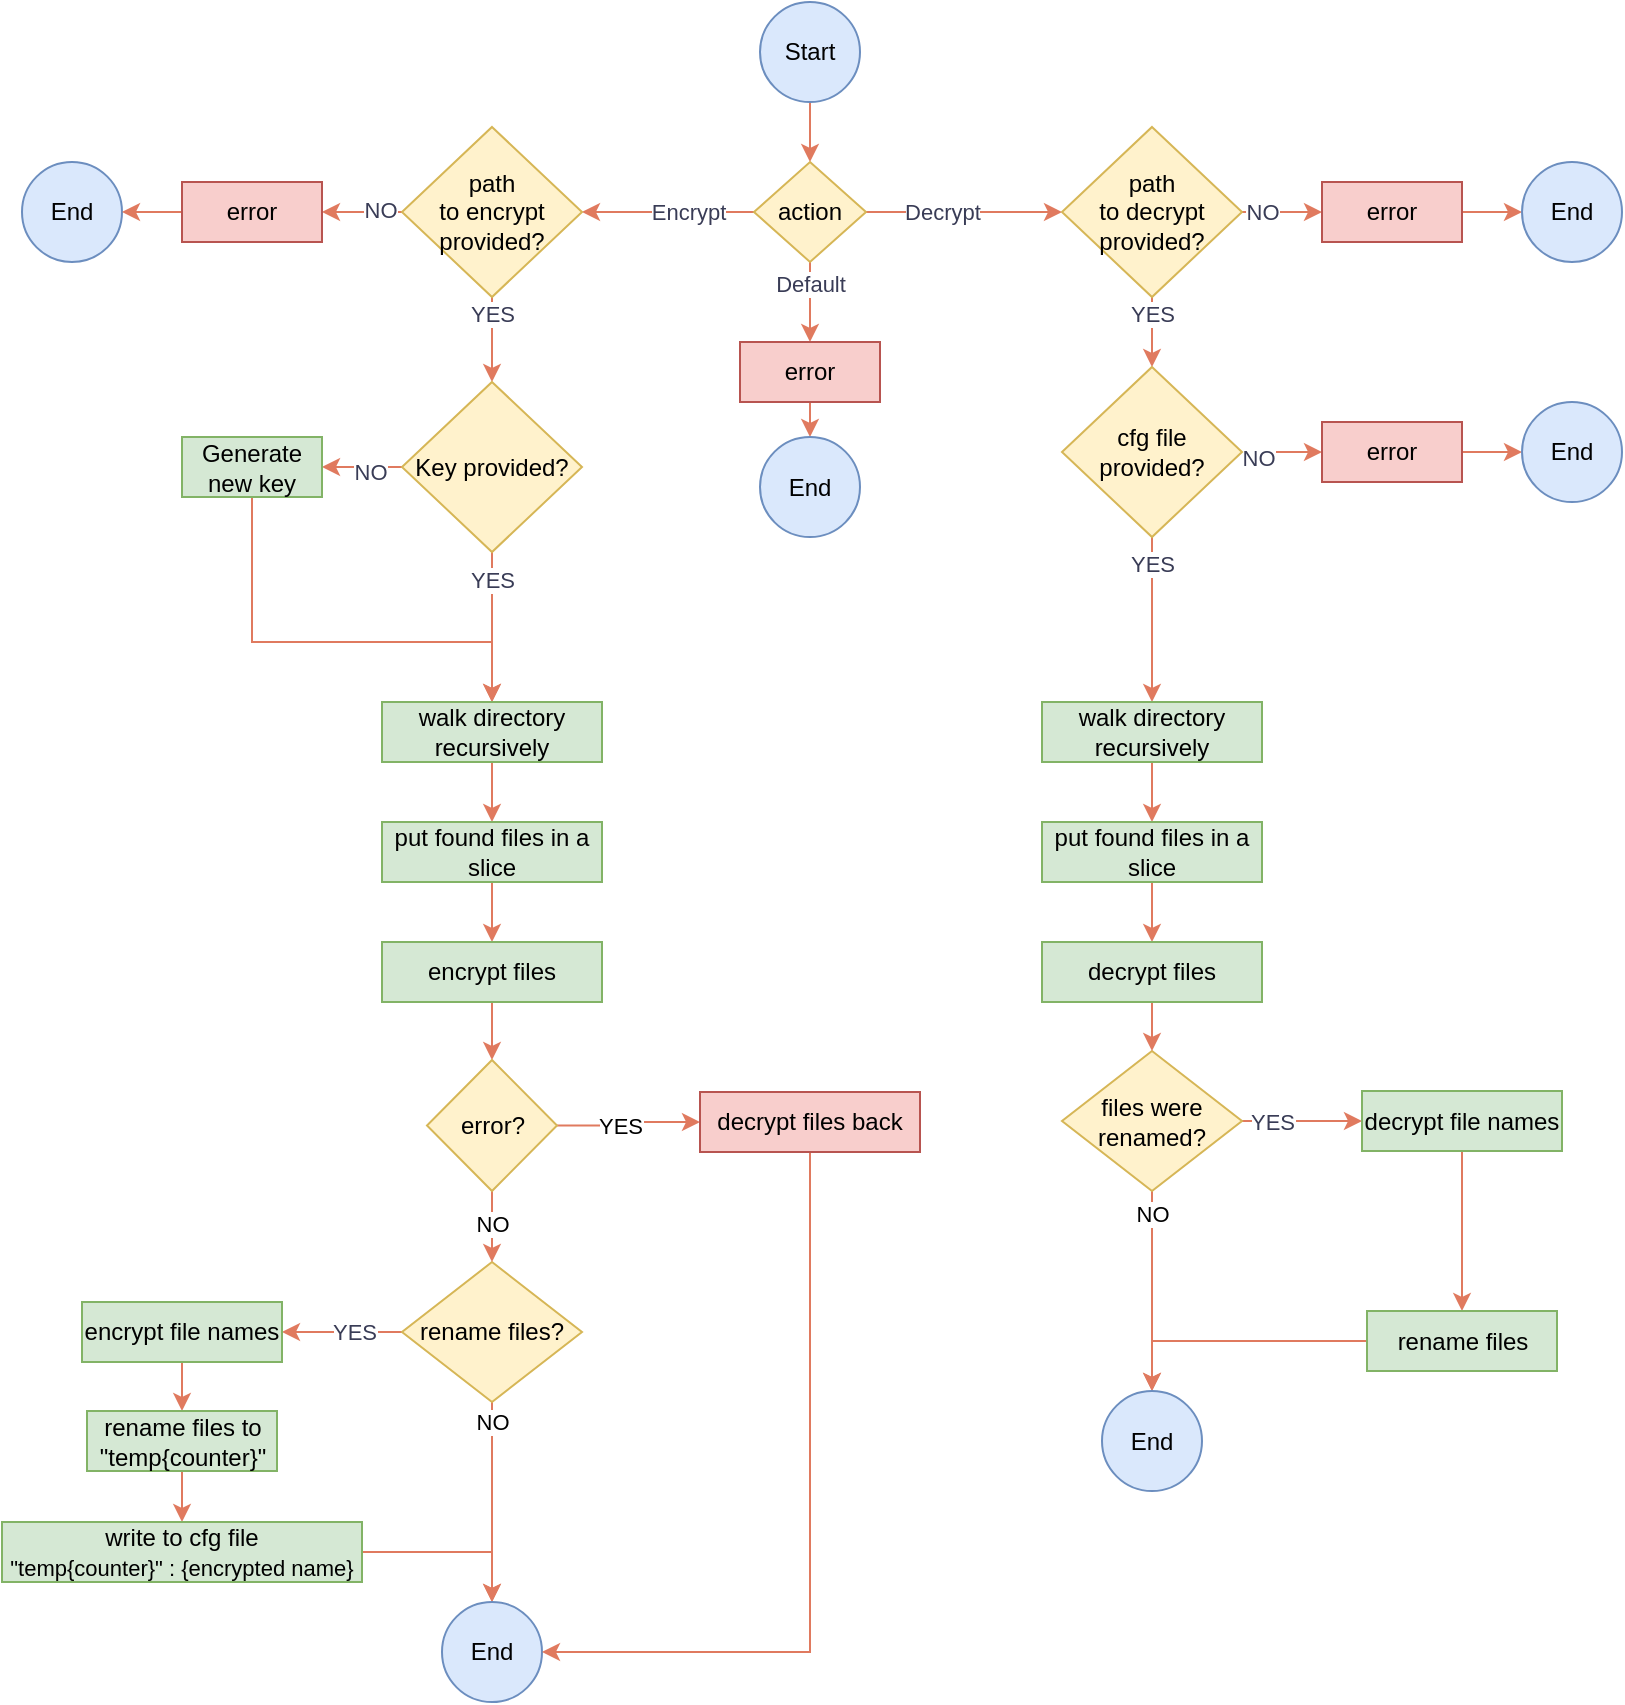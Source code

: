 <mxfile version="22.1.17" type="device">
  <diagram name="Page-1" id="-zsq0LV_eUAgKs3GXp5K">
    <mxGraphModel dx="1434" dy="762" grid="1" gridSize="10" guides="1" tooltips="1" connect="1" arrows="1" fold="1" page="1" pageScale="1" pageWidth="827" pageHeight="1169" math="0" shadow="0">
      <root>
        <mxCell id="0" />
        <mxCell id="1" parent="0" />
        <mxCell id="7VTxH0GLKJcpPCkZ8lJP-10" style="edgeStyle=orthogonalEdgeStyle;rounded=0;orthogonalLoop=1;jettySize=auto;html=1;entryX=0.5;entryY=0;entryDx=0;entryDy=0;labelBackgroundColor=none;strokeColor=#E07A5F;fontColor=default;" parent="1" source="7VTxH0GLKJcpPCkZ8lJP-1" target="7VTxH0GLKJcpPCkZ8lJP-2" edge="1">
          <mxGeometry relative="1" as="geometry" />
        </mxCell>
        <mxCell id="7VTxH0GLKJcpPCkZ8lJP-1" value="Start" style="ellipse;whiteSpace=wrap;html=1;aspect=fixed;labelBackgroundColor=none;fillColor=#dae8fc;strokeColor=#6c8ebf;" parent="1" vertex="1">
          <mxGeometry x="389" y="10" width="50" height="50" as="geometry" />
        </mxCell>
        <mxCell id="7VTxH0GLKJcpPCkZ8lJP-4" style="edgeStyle=orthogonalEdgeStyle;rounded=0;orthogonalLoop=1;jettySize=auto;html=1;entryX=1;entryY=0.5;entryDx=0;entryDy=0;labelBackgroundColor=none;strokeColor=#E07A5F;fontColor=default;" parent="1" source="7VTxH0GLKJcpPCkZ8lJP-2" target="7VTxH0GLKJcpPCkZ8lJP-13" edge="1">
          <mxGeometry relative="1" as="geometry">
            <mxPoint x="290" y="115" as="targetPoint" />
          </mxGeometry>
        </mxCell>
        <mxCell id="7VTxH0GLKJcpPCkZ8lJP-12" value="Encrypt" style="edgeLabel;html=1;align=center;verticalAlign=middle;resizable=0;points=[];fontColor=#393C56;" parent="7VTxH0GLKJcpPCkZ8lJP-4" vertex="1" connectable="0">
          <mxGeometry x="-0.542" y="-2" relative="1" as="geometry">
            <mxPoint x="-14" y="2" as="offset" />
          </mxGeometry>
        </mxCell>
        <mxCell id="7VTxH0GLKJcpPCkZ8lJP-7" style="edgeStyle=orthogonalEdgeStyle;rounded=0;orthogonalLoop=1;jettySize=auto;html=1;entryX=0;entryY=0.5;entryDx=0;entryDy=0;labelBackgroundColor=none;strokeColor=#E07A5F;fontColor=default;" parent="1" source="7VTxH0GLKJcpPCkZ8lJP-2" target="7VTxH0GLKJcpPCkZ8lJP-71" edge="1">
          <mxGeometry relative="1" as="geometry">
            <mxPoint x="540" y="115" as="targetPoint" />
          </mxGeometry>
        </mxCell>
        <mxCell id="7VTxH0GLKJcpPCkZ8lJP-11" value="&lt;div&gt;Decrypt&lt;/div&gt;" style="edgeLabel;html=1;align=center;verticalAlign=middle;resizable=0;points=[];fontColor=#393C56;" parent="7VTxH0GLKJcpPCkZ8lJP-7" vertex="1" connectable="0">
          <mxGeometry x="-0.449" y="3" relative="1" as="geometry">
            <mxPoint x="11" y="3" as="offset" />
          </mxGeometry>
        </mxCell>
        <mxCell id="7VTxH0GLKJcpPCkZ8lJP-42" style="edgeStyle=orthogonalEdgeStyle;rounded=0;orthogonalLoop=1;jettySize=auto;html=1;entryX=0.5;entryY=0;entryDx=0;entryDy=0;strokeColor=#E07A5F;fontColor=#393C56;fillColor=#F2CC8F;" parent="1" source="7VTxH0GLKJcpPCkZ8lJP-2" target="7VTxH0GLKJcpPCkZ8lJP-44" edge="1">
          <mxGeometry relative="1" as="geometry">
            <mxPoint x="414" y="180" as="targetPoint" />
          </mxGeometry>
        </mxCell>
        <mxCell id="7VTxH0GLKJcpPCkZ8lJP-43" value="Default" style="edgeLabel;html=1;align=center;verticalAlign=middle;resizable=0;points=[];fontColor=#393C56;" parent="7VTxH0GLKJcpPCkZ8lJP-42" vertex="1" connectable="0">
          <mxGeometry x="-0.45" y="-1" relative="1" as="geometry">
            <mxPoint x="1" as="offset" />
          </mxGeometry>
        </mxCell>
        <mxCell id="7VTxH0GLKJcpPCkZ8lJP-2" value="action" style="rhombus;whiteSpace=wrap;html=1;fillColor=#fff2cc;strokeColor=#d6b656;labelBackgroundColor=none;" parent="1" vertex="1">
          <mxGeometry x="386" y="90" width="56" height="50" as="geometry" />
        </mxCell>
        <mxCell id="7VTxH0GLKJcpPCkZ8lJP-18" style="edgeStyle=orthogonalEdgeStyle;rounded=0;orthogonalLoop=1;jettySize=auto;html=1;entryX=0.5;entryY=0;entryDx=0;entryDy=0;strokeColor=#E07A5F;fontColor=#393C56;fillColor=#F2CC8F;" parent="1" source="7VTxH0GLKJcpPCkZ8lJP-13" target="7VTxH0GLKJcpPCkZ8lJP-17" edge="1">
          <mxGeometry relative="1" as="geometry" />
        </mxCell>
        <mxCell id="7VTxH0GLKJcpPCkZ8lJP-40" value="YES" style="edgeLabel;html=1;align=center;verticalAlign=middle;resizable=0;points=[];fontColor=#393C56;" parent="7VTxH0GLKJcpPCkZ8lJP-18" vertex="1" connectable="0">
          <mxGeometry x="-0.6" y="-2" relative="1" as="geometry">
            <mxPoint x="2" as="offset" />
          </mxGeometry>
        </mxCell>
        <mxCell id="7VTxH0GLKJcpPCkZ8lJP-23" style="edgeStyle=orthogonalEdgeStyle;rounded=0;orthogonalLoop=1;jettySize=auto;html=1;entryX=1;entryY=0.5;entryDx=0;entryDy=0;strokeColor=#E07A5F;fontColor=#393C56;fillColor=#F2CC8F;" parent="1" source="7VTxH0GLKJcpPCkZ8lJP-13" target="7VTxH0GLKJcpPCkZ8lJP-22" edge="1">
          <mxGeometry relative="1" as="geometry" />
        </mxCell>
        <mxCell id="7VTxH0GLKJcpPCkZ8lJP-25" value="NO" style="edgeLabel;html=1;align=center;verticalAlign=middle;resizable=0;points=[];fontColor=#393C56;" parent="7VTxH0GLKJcpPCkZ8lJP-23" vertex="1" connectable="0">
          <mxGeometry x="-0.45" y="-1" relative="1" as="geometry">
            <mxPoint as="offset" />
          </mxGeometry>
        </mxCell>
        <mxCell id="7VTxH0GLKJcpPCkZ8lJP-13" value="&lt;div&gt;path&lt;/div&gt;&lt;div&gt;to encrypt provided?&lt;br&gt;&lt;/div&gt;" style="rhombus;whiteSpace=wrap;html=1;strokeColor=#d6b656;fillColor=#fff2cc;" parent="1" vertex="1">
          <mxGeometry x="210" y="72.5" width="90" height="85" as="geometry" />
        </mxCell>
        <mxCell id="7VTxH0GLKJcpPCkZ8lJP-29" style="edgeStyle=orthogonalEdgeStyle;rounded=0;orthogonalLoop=1;jettySize=auto;html=1;entryX=1;entryY=0.5;entryDx=0;entryDy=0;strokeColor=#E07A5F;fontColor=#393C56;fillColor=#F2CC8F;" parent="1" source="7VTxH0GLKJcpPCkZ8lJP-17" target="7VTxH0GLKJcpPCkZ8lJP-28" edge="1">
          <mxGeometry relative="1" as="geometry" />
        </mxCell>
        <mxCell id="7VTxH0GLKJcpPCkZ8lJP-33" value="&lt;div&gt;NO&lt;/div&gt;" style="edgeLabel;html=1;align=center;verticalAlign=middle;resizable=0;points=[];fontColor=#393C56;" parent="7VTxH0GLKJcpPCkZ8lJP-29" vertex="1" connectable="0">
          <mxGeometry x="-0.2" y="2" relative="1" as="geometry">
            <mxPoint as="offset" />
          </mxGeometry>
        </mxCell>
        <mxCell id="7VTxH0GLKJcpPCkZ8lJP-36" style="edgeStyle=orthogonalEdgeStyle;rounded=0;orthogonalLoop=1;jettySize=auto;html=1;entryX=0.5;entryY=0;entryDx=0;entryDy=0;strokeColor=#E07A5F;fontColor=#393C56;fillColor=#F2CC8F;" parent="1" source="7VTxH0GLKJcpPCkZ8lJP-17" target="7VTxH0GLKJcpPCkZ8lJP-50" edge="1">
          <mxGeometry relative="1" as="geometry">
            <mxPoint x="255" y="340" as="targetPoint" />
          </mxGeometry>
        </mxCell>
        <mxCell id="7VTxH0GLKJcpPCkZ8lJP-39" value="YES" style="edgeLabel;html=1;align=center;verticalAlign=middle;resizable=0;points=[];fontColor=#393C56;" parent="7VTxH0GLKJcpPCkZ8lJP-36" vertex="1" connectable="0">
          <mxGeometry x="-0.636" y="-3" relative="1" as="geometry">
            <mxPoint x="3" as="offset" />
          </mxGeometry>
        </mxCell>
        <mxCell id="7VTxH0GLKJcpPCkZ8lJP-17" value="Key provided?" style="rhombus;whiteSpace=wrap;html=1;strokeColor=#d6b656;fillColor=#fff2cc;" parent="1" vertex="1">
          <mxGeometry x="210" y="200" width="90" height="85" as="geometry" />
        </mxCell>
        <mxCell id="7VTxH0GLKJcpPCkZ8lJP-20" value="End" style="ellipse;whiteSpace=wrap;html=1;aspect=fixed;labelBackgroundColor=none;fillColor=#dae8fc;strokeColor=#6c8ebf;" parent="1" vertex="1">
          <mxGeometry x="20" y="90" width="50" height="50" as="geometry" />
        </mxCell>
        <mxCell id="7VTxH0GLKJcpPCkZ8lJP-26" style="edgeStyle=orthogonalEdgeStyle;rounded=0;orthogonalLoop=1;jettySize=auto;html=1;entryX=1;entryY=0.5;entryDx=0;entryDy=0;strokeColor=#E07A5F;fontColor=#393C56;fillColor=#F2CC8F;" parent="1" source="7VTxH0GLKJcpPCkZ8lJP-22" target="7VTxH0GLKJcpPCkZ8lJP-20" edge="1">
          <mxGeometry relative="1" as="geometry" />
        </mxCell>
        <mxCell id="7VTxH0GLKJcpPCkZ8lJP-22" value="error" style="rounded=0;whiteSpace=wrap;html=1;strokeColor=#b85450;fillColor=#f8cecc;" parent="1" vertex="1">
          <mxGeometry x="100" y="100" width="70" height="30" as="geometry" />
        </mxCell>
        <mxCell id="7VTxH0GLKJcpPCkZ8lJP-38" style="edgeStyle=orthogonalEdgeStyle;rounded=0;orthogonalLoop=1;jettySize=auto;html=1;exitX=0.5;exitY=1;exitDx=0;exitDy=0;entryX=0.5;entryY=0;entryDx=0;entryDy=0;strokeColor=#E07A5F;fontColor=#393C56;fillColor=#F2CC8F;" parent="1" source="7VTxH0GLKJcpPCkZ8lJP-28" target="7VTxH0GLKJcpPCkZ8lJP-50" edge="1">
          <mxGeometry relative="1" as="geometry">
            <mxPoint x="135" y="285" as="targetPoint" />
            <Array as="points">
              <mxPoint x="135" y="330" />
              <mxPoint x="255" y="330" />
            </Array>
          </mxGeometry>
        </mxCell>
        <mxCell id="7VTxH0GLKJcpPCkZ8lJP-28" value="Generate new key" style="rounded=0;whiteSpace=wrap;html=1;strokeColor=#82b366;fillColor=#d5e8d4;" parent="1" vertex="1">
          <mxGeometry x="100" y="227.5" width="70" height="30" as="geometry" />
        </mxCell>
        <mxCell id="7VTxH0GLKJcpPCkZ8lJP-47" style="edgeStyle=orthogonalEdgeStyle;rounded=0;orthogonalLoop=1;jettySize=auto;html=1;exitX=0.5;exitY=1;exitDx=0;exitDy=0;entryX=0.5;entryY=0;entryDx=0;entryDy=0;strokeColor=#E07A5F;fontColor=#393C56;fillColor=#F2CC8F;" parent="1" source="7VTxH0GLKJcpPCkZ8lJP-44" target="7VTxH0GLKJcpPCkZ8lJP-46" edge="1">
          <mxGeometry relative="1" as="geometry" />
        </mxCell>
        <mxCell id="7VTxH0GLKJcpPCkZ8lJP-44" value="error" style="rounded=0;whiteSpace=wrap;html=1;strokeColor=#b85450;fillColor=#f8cecc;" parent="1" vertex="1">
          <mxGeometry x="379" y="180" width="70" height="30" as="geometry" />
        </mxCell>
        <mxCell id="7VTxH0GLKJcpPCkZ8lJP-46" value="End" style="ellipse;whiteSpace=wrap;html=1;aspect=fixed;labelBackgroundColor=none;fillColor=#dae8fc;strokeColor=#6c8ebf;" parent="1" vertex="1">
          <mxGeometry x="389" y="227.5" width="50" height="50" as="geometry" />
        </mxCell>
        <mxCell id="7VTxH0GLKJcpPCkZ8lJP-53" value="" style="edgeStyle=orthogonalEdgeStyle;rounded=0;orthogonalLoop=1;jettySize=auto;html=1;strokeColor=#E07A5F;fontColor=#393C56;fillColor=#F2CC8F;" parent="1" source="7VTxH0GLKJcpPCkZ8lJP-50" target="7VTxH0GLKJcpPCkZ8lJP-52" edge="1">
          <mxGeometry relative="1" as="geometry" />
        </mxCell>
        <mxCell id="7VTxH0GLKJcpPCkZ8lJP-50" value="walk directory recursively" style="rounded=0;whiteSpace=wrap;html=1;strokeColor=#82b366;fillColor=#d5e8d4;" parent="1" vertex="1">
          <mxGeometry x="200" y="360" width="110" height="30" as="geometry" />
        </mxCell>
        <mxCell id="xogNGDqPY7WKVePX1rSe-1" style="edgeStyle=orthogonalEdgeStyle;rounded=0;orthogonalLoop=1;jettySize=auto;html=1;entryX=0.5;entryY=0;entryDx=0;entryDy=0;strokeColor=#E07A5F;" parent="1" source="7VTxH0GLKJcpPCkZ8lJP-52" target="7VTxH0GLKJcpPCkZ8lJP-66" edge="1">
          <mxGeometry relative="1" as="geometry" />
        </mxCell>
        <mxCell id="7VTxH0GLKJcpPCkZ8lJP-52" value="put found files in a slice" style="rounded=0;whiteSpace=wrap;html=1;strokeColor=#82b366;fillColor=#d5e8d4;" parent="1" vertex="1">
          <mxGeometry x="200" y="420" width="110" height="30" as="geometry" />
        </mxCell>
        <mxCell id="7VTxH0GLKJcpPCkZ8lJP-58" style="edgeStyle=orthogonalEdgeStyle;rounded=0;orthogonalLoop=1;jettySize=auto;html=1;entryX=1;entryY=0.5;entryDx=0;entryDy=0;strokeColor=#E07A5F;fontColor=#393C56;fillColor=#F2CC8F;" parent="1" source="7VTxH0GLKJcpPCkZ8lJP-54" target="7VTxH0GLKJcpPCkZ8lJP-56" edge="1">
          <mxGeometry relative="1" as="geometry" />
        </mxCell>
        <mxCell id="7VTxH0GLKJcpPCkZ8lJP-59" value="YES" style="edgeLabel;html=1;align=center;verticalAlign=middle;resizable=0;points=[];fontColor=#393C56;" parent="7VTxH0GLKJcpPCkZ8lJP-58" vertex="1" connectable="0">
          <mxGeometry x="-0.55" y="-4" relative="1" as="geometry">
            <mxPoint x="-11" y="4" as="offset" />
          </mxGeometry>
        </mxCell>
        <mxCell id="xogNGDqPY7WKVePX1rSe-3" style="edgeStyle=orthogonalEdgeStyle;rounded=0;orthogonalLoop=1;jettySize=auto;html=1;entryX=0.5;entryY=0;entryDx=0;entryDy=0;strokeColor=#E07A5F;" parent="1" source="7VTxH0GLKJcpPCkZ8lJP-54" target="7VTxH0GLKJcpPCkZ8lJP-77" edge="1">
          <mxGeometry relative="1" as="geometry" />
        </mxCell>
        <mxCell id="xogNGDqPY7WKVePX1rSe-4" value="NO" style="edgeLabel;html=1;align=center;verticalAlign=middle;resizable=0;points=[];" parent="xogNGDqPY7WKVePX1rSe-3" vertex="1" connectable="0">
          <mxGeometry x="-0.58" y="-1" relative="1" as="geometry">
            <mxPoint x="1" y="-11" as="offset" />
          </mxGeometry>
        </mxCell>
        <mxCell id="7VTxH0GLKJcpPCkZ8lJP-54" value="rename files?" style="rhombus;whiteSpace=wrap;html=1;strokeColor=#d6b656;fillColor=#fff2cc;" parent="1" vertex="1">
          <mxGeometry x="210" y="640" width="90" height="70" as="geometry" />
        </mxCell>
        <mxCell id="7VTxH0GLKJcpPCkZ8lJP-61" style="edgeStyle=orthogonalEdgeStyle;rounded=0;orthogonalLoop=1;jettySize=auto;html=1;entryX=0.5;entryY=0;entryDx=0;entryDy=0;strokeColor=#E07A5F;fontColor=#393C56;fillColor=#F2CC8F;" parent="1" source="7VTxH0GLKJcpPCkZ8lJP-56" target="7VTxH0GLKJcpPCkZ8lJP-57" edge="1">
          <mxGeometry relative="1" as="geometry" />
        </mxCell>
        <mxCell id="7VTxH0GLKJcpPCkZ8lJP-56" value="encrypt file names" style="rounded=0;whiteSpace=wrap;html=1;strokeColor=#82b366;fillColor=#d5e8d4;" parent="1" vertex="1">
          <mxGeometry x="50" y="660" width="100" height="30" as="geometry" />
        </mxCell>
        <mxCell id="7VTxH0GLKJcpPCkZ8lJP-65" style="edgeStyle=orthogonalEdgeStyle;rounded=0;orthogonalLoop=1;jettySize=auto;html=1;exitX=0.5;exitY=1;exitDx=0;exitDy=0;entryX=0.5;entryY=0;entryDx=0;entryDy=0;strokeColor=#E07A5F;fontColor=#393C56;fillColor=#F2CC8F;" parent="1" source="7VTxH0GLKJcpPCkZ8lJP-57" target="7VTxH0GLKJcpPCkZ8lJP-62" edge="1">
          <mxGeometry relative="1" as="geometry" />
        </mxCell>
        <mxCell id="7VTxH0GLKJcpPCkZ8lJP-57" value="rename files to &quot;temp{counter}&quot;" style="rounded=0;whiteSpace=wrap;html=1;strokeColor=#82b366;fillColor=#d5e8d4;" parent="1" vertex="1">
          <mxGeometry x="52.5" y="714.5" width="95" height="30" as="geometry" />
        </mxCell>
        <mxCell id="xogNGDqPY7WKVePX1rSe-5" style="edgeStyle=orthogonalEdgeStyle;rounded=0;orthogonalLoop=1;jettySize=auto;html=1;entryX=0.5;entryY=0;entryDx=0;entryDy=0;strokeColor=#E07A5F;" parent="1" source="7VTxH0GLKJcpPCkZ8lJP-62" target="7VTxH0GLKJcpPCkZ8lJP-77" edge="1">
          <mxGeometry relative="1" as="geometry" />
        </mxCell>
        <mxCell id="7VTxH0GLKJcpPCkZ8lJP-62" value="&lt;div&gt;write to cfg file&lt;/div&gt;&lt;div&gt;&lt;font style=&quot;font-size: 11px;&quot;&gt;&quot;temp{counter}&quot; : {encrypted name}&lt;/font&gt;&lt;br&gt;&lt;/div&gt;" style="rounded=0;whiteSpace=wrap;html=1;strokeColor=#82b366;fillColor=#d5e8d4;" parent="1" vertex="1">
          <mxGeometry x="10" y="770" width="180" height="30" as="geometry" />
        </mxCell>
        <mxCell id="DnR0pofImu-BrbDnWXPT-3" style="edgeStyle=orthogonalEdgeStyle;rounded=0;orthogonalLoop=1;jettySize=auto;html=1;entryX=0.5;entryY=0;entryDx=0;entryDy=0;strokeColor=#E07A5F;" edge="1" parent="1" source="7VTxH0GLKJcpPCkZ8lJP-66" target="DnR0pofImu-BrbDnWXPT-2">
          <mxGeometry relative="1" as="geometry" />
        </mxCell>
        <mxCell id="7VTxH0GLKJcpPCkZ8lJP-66" value="encrypt files" style="rounded=0;whiteSpace=wrap;html=1;strokeColor=#82b366;fillColor=#d5e8d4;" parent="1" vertex="1">
          <mxGeometry x="200" y="480" width="110" height="30" as="geometry" />
        </mxCell>
        <mxCell id="7VTxH0GLKJcpPCkZ8lJP-73" style="edgeStyle=orthogonalEdgeStyle;rounded=0;orthogonalLoop=1;jettySize=auto;html=1;entryX=0;entryY=0.5;entryDx=0;entryDy=0;strokeColor=#E07A5F;fontColor=#393C56;fillColor=#F2CC8F;" parent="1" source="7VTxH0GLKJcpPCkZ8lJP-71" target="7VTxH0GLKJcpPCkZ8lJP-72" edge="1">
          <mxGeometry relative="1" as="geometry" />
        </mxCell>
        <mxCell id="7VTxH0GLKJcpPCkZ8lJP-74" value="NO" style="edgeLabel;html=1;align=center;verticalAlign=middle;resizable=0;points=[];fontColor=#393C56;" parent="7VTxH0GLKJcpPCkZ8lJP-73" vertex="1" connectable="0">
          <mxGeometry x="0.2" relative="1" as="geometry">
            <mxPoint x="-14" as="offset" />
          </mxGeometry>
        </mxCell>
        <mxCell id="7VTxH0GLKJcpPCkZ8lJP-80" style="edgeStyle=orthogonalEdgeStyle;rounded=0;orthogonalLoop=1;jettySize=auto;html=1;entryX=0.5;entryY=0;entryDx=0;entryDy=0;strokeColor=#E07A5F;fontColor=#393C56;fillColor=#F2CC8F;" parent="1" source="7VTxH0GLKJcpPCkZ8lJP-71" target="7VTxH0GLKJcpPCkZ8lJP-79" edge="1">
          <mxGeometry relative="1" as="geometry" />
        </mxCell>
        <mxCell id="7VTxH0GLKJcpPCkZ8lJP-86" value="YES" style="edgeLabel;html=1;align=center;verticalAlign=middle;resizable=0;points=[];fontColor=#393C56;" parent="7VTxH0GLKJcpPCkZ8lJP-80" vertex="1" connectable="0">
          <mxGeometry x="-0.622" relative="1" as="geometry">
            <mxPoint as="offset" />
          </mxGeometry>
        </mxCell>
        <mxCell id="7VTxH0GLKJcpPCkZ8lJP-71" value="&lt;div&gt;path&lt;/div&gt;&lt;div&gt;to decrypt provided?&lt;br&gt;&lt;/div&gt;" style="rhombus;whiteSpace=wrap;html=1;strokeColor=#d6b656;fillColor=#fff2cc;" parent="1" vertex="1">
          <mxGeometry x="540" y="72.5" width="90" height="85" as="geometry" />
        </mxCell>
        <mxCell id="7VTxH0GLKJcpPCkZ8lJP-76" style="edgeStyle=orthogonalEdgeStyle;rounded=0;orthogonalLoop=1;jettySize=auto;html=1;entryX=0;entryY=0.5;entryDx=0;entryDy=0;strokeColor=#E07A5F;fontColor=#393C56;fillColor=#F2CC8F;" parent="1" source="7VTxH0GLKJcpPCkZ8lJP-72" target="7VTxH0GLKJcpPCkZ8lJP-75" edge="1">
          <mxGeometry relative="1" as="geometry" />
        </mxCell>
        <mxCell id="7VTxH0GLKJcpPCkZ8lJP-72" value="error" style="rounded=0;whiteSpace=wrap;html=1;strokeColor=#b85450;fillColor=#f8cecc;" parent="1" vertex="1">
          <mxGeometry x="670" y="100" width="70" height="30" as="geometry" />
        </mxCell>
        <mxCell id="7VTxH0GLKJcpPCkZ8lJP-75" value="End" style="ellipse;whiteSpace=wrap;html=1;aspect=fixed;labelBackgroundColor=none;fillColor=#dae8fc;strokeColor=#6c8ebf;" parent="1" vertex="1">
          <mxGeometry x="770" y="90" width="50" height="50" as="geometry" />
        </mxCell>
        <mxCell id="7VTxH0GLKJcpPCkZ8lJP-77" value="End" style="ellipse;whiteSpace=wrap;html=1;aspect=fixed;labelBackgroundColor=none;fillColor=#dae8fc;strokeColor=#6c8ebf;" parent="1" vertex="1">
          <mxGeometry x="230" y="810" width="50" height="50" as="geometry" />
        </mxCell>
        <mxCell id="7VTxH0GLKJcpPCkZ8lJP-84" style="edgeStyle=orthogonalEdgeStyle;rounded=0;orthogonalLoop=1;jettySize=auto;html=1;entryX=0;entryY=0.5;entryDx=0;entryDy=0;strokeColor=#E07A5F;fontColor=#393C56;fillColor=#F2CC8F;" parent="1" source="7VTxH0GLKJcpPCkZ8lJP-79" target="7VTxH0GLKJcpPCkZ8lJP-82" edge="1">
          <mxGeometry relative="1" as="geometry" />
        </mxCell>
        <mxCell id="7VTxH0GLKJcpPCkZ8lJP-85" value="&lt;div&gt;NO&lt;/div&gt;" style="edgeLabel;html=1;align=center;verticalAlign=middle;resizable=0;points=[];fontColor=#393C56;" parent="7VTxH0GLKJcpPCkZ8lJP-84" vertex="1" connectable="0">
          <mxGeometry x="-0.6" y="-3" relative="1" as="geometry">
            <mxPoint as="offset" />
          </mxGeometry>
        </mxCell>
        <mxCell id="7VTxH0GLKJcpPCkZ8lJP-88" style="edgeStyle=orthogonalEdgeStyle;rounded=0;orthogonalLoop=1;jettySize=auto;html=1;entryX=0.5;entryY=0;entryDx=0;entryDy=0;strokeColor=#E07A5F;fontColor=#393C56;fillColor=#F2CC8F;" parent="1" source="7VTxH0GLKJcpPCkZ8lJP-79" target="7VTxH0GLKJcpPCkZ8lJP-89" edge="1">
          <mxGeometry relative="1" as="geometry">
            <mxPoint x="585" y="300" as="targetPoint" />
          </mxGeometry>
        </mxCell>
        <mxCell id="7VTxH0GLKJcpPCkZ8lJP-93" value="YES" style="edgeLabel;html=1;align=center;verticalAlign=middle;resizable=0;points=[];fontColor=#393C56;" parent="7VTxH0GLKJcpPCkZ8lJP-88" vertex="1" connectable="0">
          <mxGeometry x="-0.684" y="-2" relative="1" as="geometry">
            <mxPoint x="2" as="offset" />
          </mxGeometry>
        </mxCell>
        <mxCell id="7VTxH0GLKJcpPCkZ8lJP-79" value="cfg file provided?" style="rhombus;whiteSpace=wrap;html=1;strokeColor=#d6b656;fillColor=#fff2cc;" parent="1" vertex="1">
          <mxGeometry x="540" y="192.5" width="90" height="85" as="geometry" />
        </mxCell>
        <mxCell id="7VTxH0GLKJcpPCkZ8lJP-81" style="edgeStyle=orthogonalEdgeStyle;rounded=0;orthogonalLoop=1;jettySize=auto;html=1;entryX=0;entryY=0.5;entryDx=0;entryDy=0;strokeColor=#E07A5F;fontColor=#393C56;fillColor=#F2CC8F;" parent="1" source="7VTxH0GLKJcpPCkZ8lJP-82" target="7VTxH0GLKJcpPCkZ8lJP-83" edge="1">
          <mxGeometry relative="1" as="geometry" />
        </mxCell>
        <mxCell id="7VTxH0GLKJcpPCkZ8lJP-82" value="error" style="rounded=0;whiteSpace=wrap;html=1;strokeColor=#b85450;fillColor=#f8cecc;" parent="1" vertex="1">
          <mxGeometry x="670" y="220" width="70" height="30" as="geometry" />
        </mxCell>
        <mxCell id="7VTxH0GLKJcpPCkZ8lJP-83" value="End" style="ellipse;whiteSpace=wrap;html=1;aspect=fixed;labelBackgroundColor=none;fillColor=#dae8fc;strokeColor=#6c8ebf;" parent="1" vertex="1">
          <mxGeometry x="770" y="210" width="50" height="50" as="geometry" />
        </mxCell>
        <mxCell id="7VTxH0GLKJcpPCkZ8lJP-95" value="" style="edgeStyle=orthogonalEdgeStyle;rounded=0;orthogonalLoop=1;jettySize=auto;html=1;strokeColor=#E07A5F;fontColor=#393C56;fillColor=#F2CC8F;entryX=0.5;entryY=0;entryDx=0;entryDy=0;" parent="1" source="7VTxH0GLKJcpPCkZ8lJP-89" target="7VTxH0GLKJcpPCkZ8lJP-90" edge="1">
          <mxGeometry relative="1" as="geometry" />
        </mxCell>
        <mxCell id="7VTxH0GLKJcpPCkZ8lJP-89" value="walk directory recursively" style="rounded=0;whiteSpace=wrap;html=1;strokeColor=#82b366;fillColor=#d5e8d4;" parent="1" vertex="1">
          <mxGeometry x="530" y="360" width="110" height="30" as="geometry" />
        </mxCell>
        <mxCell id="xogNGDqPY7WKVePX1rSe-7" style="edgeStyle=orthogonalEdgeStyle;rounded=0;orthogonalLoop=1;jettySize=auto;html=1;entryX=0.5;entryY=0;entryDx=0;entryDy=0;strokeColor=#E07A5F;" parent="1" source="7VTxH0GLKJcpPCkZ8lJP-90" target="7VTxH0GLKJcpPCkZ8lJP-103" edge="1">
          <mxGeometry relative="1" as="geometry" />
        </mxCell>
        <mxCell id="7VTxH0GLKJcpPCkZ8lJP-90" value="put found files in a slice" style="rounded=0;whiteSpace=wrap;html=1;strokeColor=#82b366;fillColor=#d5e8d4;" parent="1" vertex="1">
          <mxGeometry x="530" y="420" width="110" height="30" as="geometry" />
        </mxCell>
        <mxCell id="7VTxH0GLKJcpPCkZ8lJP-99" style="edgeStyle=orthogonalEdgeStyle;rounded=0;orthogonalLoop=1;jettySize=auto;html=1;entryX=0;entryY=0.5;entryDx=0;entryDy=0;strokeColor=#E07A5F;fontColor=#393C56;fillColor=#F2CC8F;" parent="1" source="7VTxH0GLKJcpPCkZ8lJP-96" target="7VTxH0GLKJcpPCkZ8lJP-98" edge="1">
          <mxGeometry relative="1" as="geometry" />
        </mxCell>
        <mxCell id="7VTxH0GLKJcpPCkZ8lJP-100" value="YES" style="edgeLabel;html=1;align=center;verticalAlign=middle;resizable=0;points=[];fontColor=#393C56;" parent="7VTxH0GLKJcpPCkZ8lJP-99" vertex="1" connectable="0">
          <mxGeometry x="-0.12" y="3" relative="1" as="geometry">
            <mxPoint x="-12" y="3" as="offset" />
          </mxGeometry>
        </mxCell>
        <mxCell id="xogNGDqPY7WKVePX1rSe-9" style="edgeStyle=orthogonalEdgeStyle;rounded=0;orthogonalLoop=1;jettySize=auto;html=1;entryX=0.5;entryY=0;entryDx=0;entryDy=0;strokeColor=#E07A5F;" parent="1" source="7VTxH0GLKJcpPCkZ8lJP-96" target="7VTxH0GLKJcpPCkZ8lJP-108" edge="1">
          <mxGeometry relative="1" as="geometry" />
        </mxCell>
        <mxCell id="xogNGDqPY7WKVePX1rSe-11" value="NO" style="edgeLabel;html=1;align=center;verticalAlign=middle;resizable=0;points=[];" parent="xogNGDqPY7WKVePX1rSe-9" vertex="1" connectable="0">
          <mxGeometry x="-0.63" y="1" relative="1" as="geometry">
            <mxPoint x="-1" y="-7" as="offset" />
          </mxGeometry>
        </mxCell>
        <mxCell id="7VTxH0GLKJcpPCkZ8lJP-96" value="files were renamed?" style="rhombus;whiteSpace=wrap;html=1;strokeColor=#d6b656;fillColor=#fff2cc;" parent="1" vertex="1">
          <mxGeometry x="540" y="534.5" width="90" height="70" as="geometry" />
        </mxCell>
        <mxCell id="7VTxH0GLKJcpPCkZ8lJP-102" style="edgeStyle=orthogonalEdgeStyle;rounded=0;orthogonalLoop=1;jettySize=auto;html=1;entryX=0.5;entryY=0;entryDx=0;entryDy=0;strokeColor=#E07A5F;fontColor=#393C56;fillColor=#F2CC8F;" parent="1" source="7VTxH0GLKJcpPCkZ8lJP-98" target="7VTxH0GLKJcpPCkZ8lJP-101" edge="1">
          <mxGeometry relative="1" as="geometry" />
        </mxCell>
        <mxCell id="7VTxH0GLKJcpPCkZ8lJP-98" value="decrypt file names" style="rounded=0;whiteSpace=wrap;html=1;strokeColor=#82b366;fillColor=#d5e8d4;" parent="1" vertex="1">
          <mxGeometry x="690" y="554.5" width="100" height="30" as="geometry" />
        </mxCell>
        <mxCell id="xogNGDqPY7WKVePX1rSe-10" style="edgeStyle=orthogonalEdgeStyle;rounded=0;orthogonalLoop=1;jettySize=auto;html=1;entryX=0.5;entryY=0;entryDx=0;entryDy=0;strokeColor=#E07A5F;" parent="1" source="7VTxH0GLKJcpPCkZ8lJP-101" target="7VTxH0GLKJcpPCkZ8lJP-108" edge="1">
          <mxGeometry relative="1" as="geometry" />
        </mxCell>
        <mxCell id="7VTxH0GLKJcpPCkZ8lJP-101" value="rename files" style="rounded=0;whiteSpace=wrap;html=1;strokeColor=#82b366;fillColor=#d5e8d4;" parent="1" vertex="1">
          <mxGeometry x="692.5" y="664.5" width="95" height="30" as="geometry" />
        </mxCell>
        <mxCell id="xogNGDqPY7WKVePX1rSe-8" style="edgeStyle=orthogonalEdgeStyle;rounded=0;orthogonalLoop=1;jettySize=auto;html=1;entryX=0.5;entryY=0;entryDx=0;entryDy=0;strokeColor=#E07A5F;" parent="1" source="7VTxH0GLKJcpPCkZ8lJP-103" target="7VTxH0GLKJcpPCkZ8lJP-96" edge="1">
          <mxGeometry relative="1" as="geometry" />
        </mxCell>
        <mxCell id="7VTxH0GLKJcpPCkZ8lJP-103" value="decrypt files" style="rounded=0;whiteSpace=wrap;html=1;strokeColor=#82b366;fillColor=#d5e8d4;" parent="1" vertex="1">
          <mxGeometry x="530" y="480" width="110" height="30" as="geometry" />
        </mxCell>
        <mxCell id="7VTxH0GLKJcpPCkZ8lJP-108" value="End" style="ellipse;whiteSpace=wrap;html=1;aspect=fixed;labelBackgroundColor=none;fillColor=#dae8fc;strokeColor=#6c8ebf;" parent="1" vertex="1">
          <mxGeometry x="560" y="704.5" width="50" height="50" as="geometry" />
        </mxCell>
        <mxCell id="DnR0pofImu-BrbDnWXPT-7" style="edgeStyle=orthogonalEdgeStyle;rounded=0;orthogonalLoop=1;jettySize=auto;html=1;entryX=0;entryY=0.5;entryDx=0;entryDy=0;strokeColor=#E07A5F;" edge="1" parent="1" source="DnR0pofImu-BrbDnWXPT-2" target="DnR0pofImu-BrbDnWXPT-6">
          <mxGeometry relative="1" as="geometry" />
        </mxCell>
        <mxCell id="DnR0pofImu-BrbDnWXPT-10" value="YES" style="edgeLabel;html=1;align=center;verticalAlign=middle;resizable=0;points=[];" vertex="1" connectable="0" parent="DnR0pofImu-BrbDnWXPT-7">
          <mxGeometry x="-0.139" relative="1" as="geometry">
            <mxPoint as="offset" />
          </mxGeometry>
        </mxCell>
        <mxCell id="DnR0pofImu-BrbDnWXPT-8" style="edgeStyle=orthogonalEdgeStyle;rounded=0;orthogonalLoop=1;jettySize=auto;html=1;entryX=0.5;entryY=0;entryDx=0;entryDy=0;strokeColor=#E07A5F;" edge="1" parent="1" source="DnR0pofImu-BrbDnWXPT-2" target="7VTxH0GLKJcpPCkZ8lJP-54">
          <mxGeometry relative="1" as="geometry" />
        </mxCell>
        <mxCell id="DnR0pofImu-BrbDnWXPT-11" value="NO" style="edgeLabel;html=1;align=center;verticalAlign=middle;resizable=0;points=[];" vertex="1" connectable="0" parent="DnR0pofImu-BrbDnWXPT-8">
          <mxGeometry x="0.176" y="2" relative="1" as="geometry">
            <mxPoint x="-2" y="-1" as="offset" />
          </mxGeometry>
        </mxCell>
        <mxCell id="DnR0pofImu-BrbDnWXPT-2" value="error?" style="rhombus;whiteSpace=wrap;html=1;fillColor=#fff2cc;strokeColor=#d6b656;" vertex="1" parent="1">
          <mxGeometry x="222.5" y="539" width="65" height="65.5" as="geometry" />
        </mxCell>
        <mxCell id="DnR0pofImu-BrbDnWXPT-9" style="edgeStyle=orthogonalEdgeStyle;rounded=0;orthogonalLoop=1;jettySize=auto;html=1;entryX=1;entryY=0.5;entryDx=0;entryDy=0;exitX=0.5;exitY=1;exitDx=0;exitDy=0;strokeColor=#E07A5F;" edge="1" parent="1" source="DnR0pofImu-BrbDnWXPT-6" target="7VTxH0GLKJcpPCkZ8lJP-77">
          <mxGeometry relative="1" as="geometry" />
        </mxCell>
        <mxCell id="DnR0pofImu-BrbDnWXPT-6" value="decrypt files back" style="rounded=0;whiteSpace=wrap;html=1;strokeColor=#b85450;fillColor=#f8cecc;" vertex="1" parent="1">
          <mxGeometry x="359" y="555" width="110" height="30" as="geometry" />
        </mxCell>
      </root>
    </mxGraphModel>
  </diagram>
</mxfile>
